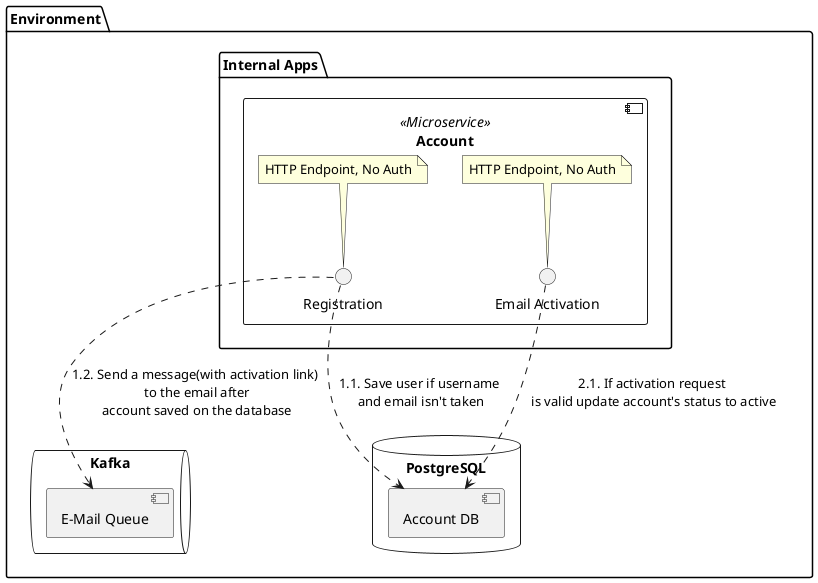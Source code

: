 @startuml

skinparam Shadowing false

package "Environment" as env {

    queue "Kafka" as queue {
        component "E-Mail Queue" as email_queue
    }

    database "PostgreSQL" as rdbms {
        component "Account DB" as acc_db
    }

    package "Internal Apps" as internal {  

        component "Account" as acc <<Microservice>> {
            
            interface "Registration" as acc_reg
            note top of acc_reg : HTTP Endpoint, No Auth

            interface "Email Activation" as acc_activate
            note top of acc_activate : HTTP Endpoint, No Auth
        }
        
    }
}

acc_reg ..> acc_db : 1.1. Save user if username\n and email isn't taken
acc_reg ..> email_queue : 1.2. Send a message(with activation link)\n to the email after\n account saved on the database

acc_activate ..> acc_db : 2.1. If activation request\n is valid update account's status to active

@enduml